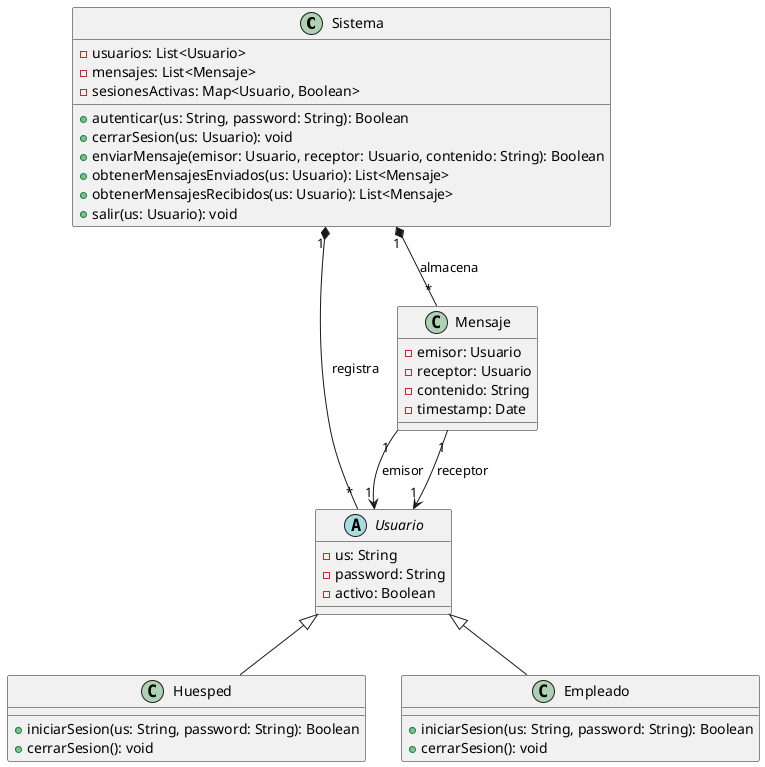 @startuml

class Sistema {
  -usuarios: List<Usuario>
  -mensajes: List<Mensaje>
  -sesionesActivas: Map<Usuario, Boolean>

  +autenticar(us: String, password: String): Boolean
  +cerrarSesion(us: Usuario): void
  +enviarMensaje(emisor: Usuario, receptor: Usuario, contenido: String): Boolean
  +obtenerMensajesEnviados(us: Usuario): List<Mensaje>
  +obtenerMensajesRecibidos(us: Usuario): List<Mensaje>
  +salir(us: Usuario): void
}

abstract class Usuario {
  -us: String
  -password: String
  -activo: Boolean
}

class Mensaje {
  -emisor: Usuario
  -receptor: Usuario
  -contenido: String
  -timestamp: Date
}

class Huesped {
  +iniciarSesion(us: String, password: String): Boolean
  +cerrarSesion(): void
}

class Empleado {
  +iniciarSesion(us: String, password: String): Boolean
  +cerrarSesion(): void
}

Sistema "1" *-- "*" Usuario: registra
Sistema "1" *-- "*" Mensaje: almacena
Usuario <|-- Huesped
Usuario <|-- Empleado
Mensaje "1" --> "1" Usuario: emisor
Mensaje "1" --> "1" Usuario: receptor

@enduml